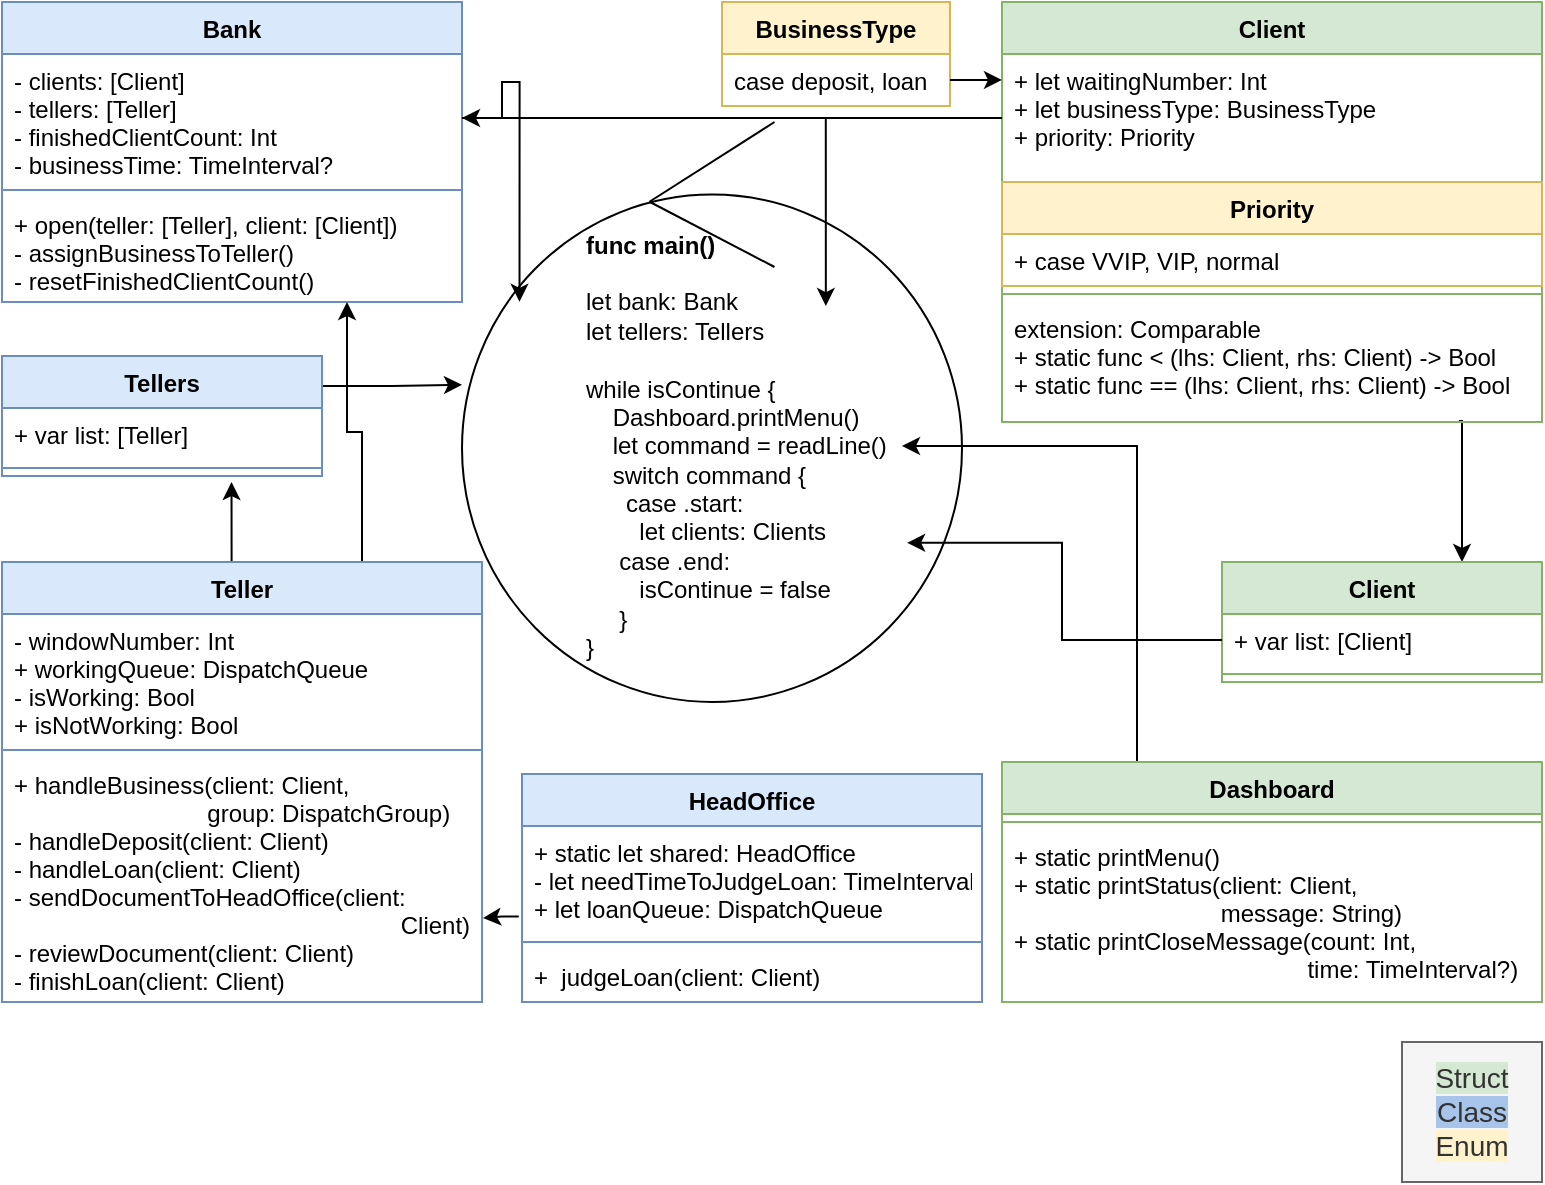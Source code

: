 <mxfile version="14.6.9" type="github">
  <diagram id="C71ZB-FBStdYzD7-oFUT" name="Page-1">
    <mxGraphModel dx="1073" dy="968" grid="1" gridSize="10" guides="1" tooltips="1" connect="1" arrows="1" fold="1" page="1" pageScale="1" pageWidth="827" pageHeight="1169" math="0" shadow="0">
      <root>
        <mxCell id="0" />
        <mxCell id="1" parent="0" />
        <mxCell id="WEW2qLLJQbQCpldPHpgs-2" value="" style="ellipse;shape=umlControl;whiteSpace=wrap;html=1;align=left;" vertex="1" parent="1">
          <mxGeometry x="240" y="340" width="250" height="290" as="geometry" />
        </mxCell>
        <mxCell id="WEW2qLLJQbQCpldPHpgs-3" value="&lt;b&gt;&lt;span&gt;func main()&lt;/span&gt;&lt;br&gt;&lt;/b&gt;&lt;br&gt;&lt;span&gt;let bank: Bank&lt;/span&gt;&lt;br&gt;&lt;span&gt;let tellers: Tellers&lt;/span&gt;&lt;br&gt;&lt;br&gt;&lt;span&gt;while isContinue {&lt;/span&gt;&lt;br&gt;&lt;span&gt;&amp;nbsp; &amp;nbsp; Dashboard.printMenu()&lt;/span&gt;&lt;br&gt;&lt;span&gt;&amp;nbsp; &amp;nbsp; let command = readLine()&lt;/span&gt;&lt;br&gt;&lt;span&gt;&amp;nbsp; &amp;nbsp; switch command {&lt;/span&gt;&lt;br&gt;&lt;span&gt;&amp;nbsp; &amp;nbsp; &amp;nbsp; case .start:&lt;/span&gt;&lt;br&gt;&lt;span&gt;&amp;nbsp; &amp;nbsp; &amp;nbsp; &amp;nbsp; let clients: Clients&lt;/span&gt;&lt;br&gt;&lt;span&gt;&amp;nbsp; &amp;nbsp; &amp;nbsp;case .end:&lt;/span&gt;&lt;br&gt;&lt;span&gt;&amp;nbsp; &amp;nbsp; &amp;nbsp; &amp;nbsp; isContinue = false&lt;/span&gt;&lt;br&gt;&lt;span&gt;&amp;nbsp; &amp;nbsp; &amp;nbsp;}&lt;/span&gt;&lt;br&gt;&lt;span&gt;}&lt;/span&gt;" style="text;html=1;strokeColor=none;fillColor=none;align=left;verticalAlign=middle;whiteSpace=wrap;rounded=0;" vertex="1" parent="1">
          <mxGeometry x="300" y="392" width="160" height="220" as="geometry" />
        </mxCell>
        <mxCell id="WEW2qLLJQbQCpldPHpgs-29" style="edgeStyle=orthogonalEdgeStyle;rounded=0;orthogonalLoop=1;jettySize=auto;html=1;exitX=0.25;exitY=0;exitDx=0;exitDy=0;entryX=1;entryY=0.5;entryDx=0;entryDy=0;" edge="1" parent="1" source="WEW2qLLJQbQCpldPHpgs-4" target="WEW2qLLJQbQCpldPHpgs-3">
          <mxGeometry relative="1" as="geometry" />
        </mxCell>
        <mxCell id="WEW2qLLJQbQCpldPHpgs-4" value="Dashboard" style="swimlane;fontStyle=1;align=center;verticalAlign=top;childLayout=stackLayout;horizontal=1;startSize=26;horizontalStack=0;resizeParent=1;resizeParentMax=0;resizeLast=0;collapsible=1;marginBottom=0;fillColor=#d5e8d4;strokeColor=#82b366;" vertex="1" parent="1">
          <mxGeometry x="510" y="660" width="270" height="120" as="geometry" />
        </mxCell>
        <mxCell id="WEW2qLLJQbQCpldPHpgs-6" value="" style="line;strokeWidth=1;fillColor=#d5e8d4;align=left;verticalAlign=middle;spacingTop=-1;spacingLeft=3;spacingRight=3;rotatable=0;labelPosition=right;points=[];portConstraint=eastwest;strokeColor=#82b366;" vertex="1" parent="WEW2qLLJQbQCpldPHpgs-4">
          <mxGeometry y="26" width="270" height="8" as="geometry" />
        </mxCell>
        <mxCell id="WEW2qLLJQbQCpldPHpgs-7" value="+ static printMenu()&#xa;+ static printStatus(client: Client,&#xa;                               message: String)&#xa;+ static printCloseMessage(count: Int,&#xa;                                            time: TimeInterval?)" style="text;strokeColor=none;fillColor=none;align=left;verticalAlign=top;spacingLeft=4;spacingRight=4;overflow=hidden;rotatable=0;points=[[0,0.5],[1,0.5]];portConstraint=eastwest;" vertex="1" parent="WEW2qLLJQbQCpldPHpgs-4">
          <mxGeometry y="34" width="270" height="86" as="geometry" />
        </mxCell>
        <mxCell id="WEW2qLLJQbQCpldPHpgs-9" value="Bank" style="swimlane;fontStyle=1;align=center;verticalAlign=top;childLayout=stackLayout;horizontal=1;startSize=26;horizontalStack=0;resizeParent=1;resizeParentMax=0;resizeLast=0;collapsible=1;marginBottom=0;fillColor=#dae8fc;strokeColor=#6c8ebf;" vertex="1" parent="1">
          <mxGeometry x="10" y="280" width="230" height="150" as="geometry" />
        </mxCell>
        <mxCell id="WEW2qLLJQbQCpldPHpgs-10" value="- clients: [Client]&#xa;- tellers: [Teller]&#xa;- finishedClientCount: Int&#xa;- businessTime: TimeInterval?" style="text;strokeColor=none;fillColor=none;align=left;verticalAlign=top;spacingLeft=4;spacingRight=4;overflow=hidden;rotatable=0;points=[[0,0.5],[1,0.5]];portConstraint=eastwest;" vertex="1" parent="WEW2qLLJQbQCpldPHpgs-9">
          <mxGeometry y="26" width="230" height="64" as="geometry" />
        </mxCell>
        <mxCell id="WEW2qLLJQbQCpldPHpgs-11" value="" style="line;strokeWidth=1;fillColor=#dae8fc;align=left;verticalAlign=middle;spacingTop=-1;spacingLeft=3;spacingRight=3;rotatable=0;labelPosition=right;points=[];portConstraint=eastwest;strokeColor=#6c8ebf;" vertex="1" parent="WEW2qLLJQbQCpldPHpgs-9">
          <mxGeometry y="90" width="230" height="8" as="geometry" />
        </mxCell>
        <mxCell id="WEW2qLLJQbQCpldPHpgs-12" value="+ open(teller: [Teller], client: [Client])&#xa;- assignBusinessToTeller()&#xa;- resetFinishedClientCount()" style="text;strokeColor=none;fillColor=none;align=left;verticalAlign=top;spacingLeft=4;spacingRight=4;overflow=hidden;rotatable=0;points=[[0,0.5],[1,0.5]];portConstraint=eastwest;" vertex="1" parent="WEW2qLLJQbQCpldPHpgs-9">
          <mxGeometry y="98" width="230" height="52" as="geometry" />
        </mxCell>
        <mxCell id="WEW2qLLJQbQCpldPHpgs-13" style="edgeStyle=orthogonalEdgeStyle;rounded=0;orthogonalLoop=1;jettySize=auto;html=1;entryX=0.115;entryY=0.31;entryDx=0;entryDy=0;entryPerimeter=0;" edge="1" parent="1" source="WEW2qLLJQbQCpldPHpgs-10" target="WEW2qLLJQbQCpldPHpgs-2">
          <mxGeometry relative="1" as="geometry" />
        </mxCell>
        <mxCell id="WEW2qLLJQbQCpldPHpgs-39" style="edgeStyle=orthogonalEdgeStyle;rounded=0;orthogonalLoop=1;jettySize=auto;html=1;exitX=0.846;exitY=0.991;exitDx=0;exitDy=0;entryX=0.75;entryY=0;entryDx=0;entryDy=0;exitPerimeter=0;" edge="1" parent="1" source="WEW2qLLJQbQCpldPHpgs-17" target="WEW2qLLJQbQCpldPHpgs-34">
          <mxGeometry relative="1" as="geometry">
            <Array as="points">
              <mxPoint x="740" y="490" />
            </Array>
          </mxGeometry>
        </mxCell>
        <mxCell id="WEW2qLLJQbQCpldPHpgs-14" value="Client" style="swimlane;fontStyle=1;align=center;verticalAlign=top;childLayout=stackLayout;horizontal=1;startSize=26;horizontalStack=0;resizeParent=1;resizeParentMax=0;resizeLast=0;collapsible=1;marginBottom=0;fillColor=#d5e8d4;strokeColor=#82b366;" vertex="1" parent="1">
          <mxGeometry x="510" y="280" width="270" height="210" as="geometry" />
        </mxCell>
        <mxCell id="WEW2qLLJQbQCpldPHpgs-15" value="+ let waitingNumber: Int&#xa;+ let businessType: BusinessType&#xa;+ priority: Priority" style="text;strokeColor=none;fillColor=none;align=left;verticalAlign=top;spacingLeft=4;spacingRight=4;overflow=hidden;rotatable=0;points=[[0,0.5],[1,0.5]];portConstraint=eastwest;" vertex="1" parent="WEW2qLLJQbQCpldPHpgs-14">
          <mxGeometry y="26" width="270" height="64" as="geometry" />
        </mxCell>
        <mxCell id="WEW2qLLJQbQCpldPHpgs-22" value="Priority" style="swimlane;fontStyle=1;childLayout=stackLayout;horizontal=1;startSize=26;fillColor=#fff2cc;horizontalStack=0;resizeParent=1;resizeParentMax=0;resizeLast=0;collapsible=1;marginBottom=0;align=center;strokeColor=#d6b656;" vertex="1" parent="WEW2qLLJQbQCpldPHpgs-14">
          <mxGeometry y="90" width="270" height="52" as="geometry" />
        </mxCell>
        <mxCell id="WEW2qLLJQbQCpldPHpgs-23" value="+ case VVIP, VIP, normal" style="text;strokeColor=none;fillColor=none;align=left;verticalAlign=top;spacingLeft=4;spacingRight=4;overflow=hidden;rotatable=0;points=[[0,0.5],[1,0.5]];portConstraint=eastwest;" vertex="1" parent="WEW2qLLJQbQCpldPHpgs-22">
          <mxGeometry y="26" width="270" height="26" as="geometry" />
        </mxCell>
        <mxCell id="WEW2qLLJQbQCpldPHpgs-16" value="" style="line;strokeWidth=1;fillColor=#d5e8d4;align=left;verticalAlign=middle;spacingTop=-1;spacingLeft=3;spacingRight=3;rotatable=0;labelPosition=right;points=[];portConstraint=eastwest;strokeColor=#82b366;" vertex="1" parent="WEW2qLLJQbQCpldPHpgs-14">
          <mxGeometry y="142" width="270" height="8" as="geometry" />
        </mxCell>
        <mxCell id="WEW2qLLJQbQCpldPHpgs-17" value="extension: Comparable&#xa;+ static func &lt; (lhs: Client, rhs: Client) -&gt; Bool&#xa;+ static func == (lhs: Client, rhs: Client) -&gt; Bool" style="text;strokeColor=none;fillColor=none;align=left;verticalAlign=top;spacingLeft=4;spacingRight=4;overflow=hidden;rotatable=0;points=[[0,0.5],[1,0.5]];portConstraint=eastwest;" vertex="1" parent="WEW2qLLJQbQCpldPHpgs-14">
          <mxGeometry y="150" width="270" height="60" as="geometry" />
        </mxCell>
        <mxCell id="WEW2qLLJQbQCpldPHpgs-26" style="edgeStyle=orthogonalEdgeStyle;rounded=0;orthogonalLoop=1;jettySize=auto;html=1;entryX=0.762;entryY=0.182;entryDx=0;entryDy=0;entryPerimeter=0;" edge="1" parent="1" source="WEW2qLLJQbQCpldPHpgs-15" target="WEW2qLLJQbQCpldPHpgs-3">
          <mxGeometry relative="1" as="geometry" />
        </mxCell>
        <mxCell id="WEW2qLLJQbQCpldPHpgs-28" style="edgeStyle=orthogonalEdgeStyle;rounded=0;orthogonalLoop=1;jettySize=auto;html=1;exitX=0;exitY=0.5;exitDx=0;exitDy=0;entryX=1;entryY=0.5;entryDx=0;entryDy=0;" edge="1" parent="1" source="WEW2qLLJQbQCpldPHpgs-15" target="WEW2qLLJQbQCpldPHpgs-10">
          <mxGeometry relative="1" as="geometry" />
        </mxCell>
        <mxCell id="WEW2qLLJQbQCpldPHpgs-40" style="edgeStyle=orthogonalEdgeStyle;rounded=0;orthogonalLoop=1;jettySize=auto;html=1;exitX=1;exitY=0.25;exitDx=0;exitDy=0;entryX=0;entryY=0.453;entryDx=0;entryDy=0;entryPerimeter=0;" edge="1" parent="1" source="WEW2qLLJQbQCpldPHpgs-30" target="WEW2qLLJQbQCpldPHpgs-2">
          <mxGeometry relative="1" as="geometry" />
        </mxCell>
        <mxCell id="WEW2qLLJQbQCpldPHpgs-30" value="Tellers" style="swimlane;fontStyle=1;align=center;verticalAlign=top;childLayout=stackLayout;horizontal=1;startSize=26;horizontalStack=0;resizeParent=1;resizeParentMax=0;resizeLast=0;collapsible=1;marginBottom=0;fillColor=#dae8fc;strokeColor=#6c8ebf;" vertex="1" parent="1">
          <mxGeometry x="10" y="457" width="160" height="60" as="geometry" />
        </mxCell>
        <mxCell id="WEW2qLLJQbQCpldPHpgs-31" value="+ var list: [Teller]" style="text;strokeColor=none;fillColor=none;align=left;verticalAlign=top;spacingLeft=4;spacingRight=4;overflow=hidden;rotatable=0;points=[[0,0.5],[1,0.5]];portConstraint=eastwest;" vertex="1" parent="WEW2qLLJQbQCpldPHpgs-30">
          <mxGeometry y="26" width="160" height="26" as="geometry" />
        </mxCell>
        <mxCell id="WEW2qLLJQbQCpldPHpgs-32" value="" style="line;strokeWidth=1;fillColor=#dae8fc;align=left;verticalAlign=middle;spacingTop=-1;spacingLeft=3;spacingRight=3;rotatable=0;labelPosition=right;points=[];portConstraint=eastwest;strokeColor=#6c8ebf;" vertex="1" parent="WEW2qLLJQbQCpldPHpgs-30">
          <mxGeometry y="52" width="160" height="8" as="geometry" />
        </mxCell>
        <mxCell id="WEW2qLLJQbQCpldPHpgs-34" value="Client" style="swimlane;fontStyle=1;align=center;verticalAlign=top;childLayout=stackLayout;horizontal=1;startSize=26;horizontalStack=0;resizeParent=1;resizeParentMax=0;resizeLast=0;collapsible=1;marginBottom=0;fillColor=#d5e8d4;strokeColor=#82b366;" vertex="1" parent="1">
          <mxGeometry x="620" y="560" width="160" height="60" as="geometry" />
        </mxCell>
        <mxCell id="WEW2qLLJQbQCpldPHpgs-35" value="+ var list: [Client]" style="text;strokeColor=none;fillColor=none;align=left;verticalAlign=top;spacingLeft=4;spacingRight=4;overflow=hidden;rotatable=0;points=[[0,0.5],[1,0.5]];portConstraint=eastwest;" vertex="1" parent="WEW2qLLJQbQCpldPHpgs-34">
          <mxGeometry y="26" width="160" height="26" as="geometry" />
        </mxCell>
        <mxCell id="WEW2qLLJQbQCpldPHpgs-36" value="" style="line;strokeWidth=1;fillColor=#d5e8d4;align=left;verticalAlign=middle;spacingTop=-1;spacingLeft=3;spacingRight=3;rotatable=0;labelPosition=right;points=[];portConstraint=eastwest;strokeColor=#82b366;" vertex="1" parent="WEW2qLLJQbQCpldPHpgs-34">
          <mxGeometry y="52" width="160" height="8" as="geometry" />
        </mxCell>
        <mxCell id="WEW2qLLJQbQCpldPHpgs-38" style="edgeStyle=orthogonalEdgeStyle;rounded=0;orthogonalLoop=1;jettySize=auto;html=1;entryX=1.016;entryY=0.72;entryDx=0;entryDy=0;entryPerimeter=0;" edge="1" parent="1" source="WEW2qLLJQbQCpldPHpgs-35" target="WEW2qLLJQbQCpldPHpgs-3">
          <mxGeometry relative="1" as="geometry" />
        </mxCell>
        <mxCell id="WEW2qLLJQbQCpldPHpgs-45" style="edgeStyle=orthogonalEdgeStyle;rounded=0;orthogonalLoop=1;jettySize=auto;html=1;exitX=0.75;exitY=0;exitDx=0;exitDy=0;entryX=0.75;entryY=1;entryDx=0;entryDy=0;" edge="1" parent="1" source="WEW2qLLJQbQCpldPHpgs-41" target="WEW2qLLJQbQCpldPHpgs-9">
          <mxGeometry relative="1" as="geometry" />
        </mxCell>
        <mxCell id="WEW2qLLJQbQCpldPHpgs-46" style="edgeStyle=orthogonalEdgeStyle;rounded=0;orthogonalLoop=1;jettySize=auto;html=1;exitX=0.5;exitY=0;exitDx=0;exitDy=0;" edge="1" parent="1" source="WEW2qLLJQbQCpldPHpgs-41">
          <mxGeometry relative="1" as="geometry">
            <mxPoint x="124.762" y="520" as="targetPoint" />
            <Array as="points">
              <mxPoint x="125" y="560" />
            </Array>
          </mxGeometry>
        </mxCell>
        <mxCell id="WEW2qLLJQbQCpldPHpgs-41" value="Teller" style="swimlane;fontStyle=1;align=center;verticalAlign=top;childLayout=stackLayout;horizontal=1;startSize=26;horizontalStack=0;resizeParent=1;resizeParentMax=0;resizeLast=0;collapsible=1;marginBottom=0;fillColor=#dae8fc;strokeColor=#6c8ebf;" vertex="1" parent="1">
          <mxGeometry x="10" y="560" width="240" height="220" as="geometry" />
        </mxCell>
        <mxCell id="WEW2qLLJQbQCpldPHpgs-42" value="- windowNumber: Int&#xa;+ workingQueue: DispatchQueue&#xa;- isWorking: Bool&#xa;+ isNotWorking: Bool" style="text;strokeColor=none;fillColor=none;align=left;verticalAlign=top;spacingLeft=4;spacingRight=4;overflow=hidden;rotatable=0;points=[[0,0.5],[1,0.5]];portConstraint=eastwest;" vertex="1" parent="WEW2qLLJQbQCpldPHpgs-41">
          <mxGeometry y="26" width="240" height="64" as="geometry" />
        </mxCell>
        <mxCell id="WEW2qLLJQbQCpldPHpgs-43" value="" style="line;strokeWidth=1;fillColor=#dae8fc;align=left;verticalAlign=middle;spacingTop=-1;spacingLeft=3;spacingRight=3;rotatable=0;labelPosition=right;points=[];portConstraint=eastwest;strokeColor=#6c8ebf;" vertex="1" parent="WEW2qLLJQbQCpldPHpgs-41">
          <mxGeometry y="90" width="240" height="8" as="geometry" />
        </mxCell>
        <mxCell id="WEW2qLLJQbQCpldPHpgs-44" value="+ handleBusiness(client: Client, &#xa;                             group: DispatchGroup)&#xa;- handleDeposit(client: Client)&#xa;- handleLoan(client: Client)&#xa;- sendDocumentToHeadOffice(client: &#xa;                                                          Client)&#xa;- reviewDocument(client: Client) &#xa;- finishLoan(client: Client)" style="text;strokeColor=none;fillColor=none;align=left;verticalAlign=top;spacingLeft=4;spacingRight=4;overflow=hidden;rotatable=0;points=[[0,0.5],[1,0.5]];portConstraint=eastwest;" vertex="1" parent="WEW2qLLJQbQCpldPHpgs-41">
          <mxGeometry y="98" width="240" height="122" as="geometry" />
        </mxCell>
        <mxCell id="WEW2qLLJQbQCpldPHpgs-47" value="HeadOffice" style="swimlane;fontStyle=1;align=center;verticalAlign=top;childLayout=stackLayout;horizontal=1;startSize=26;horizontalStack=0;resizeParent=1;resizeParentMax=0;resizeLast=0;collapsible=1;marginBottom=0;fillColor=#dae8fc;strokeColor=#6c8ebf;" vertex="1" parent="1">
          <mxGeometry x="270" y="666" width="230" height="114" as="geometry" />
        </mxCell>
        <mxCell id="WEW2qLLJQbQCpldPHpgs-48" value="+ static let shared: HeadOffice&#xa;- let needTimeToJudgeLoan: TimeInterval&#xa;+ let loanQueue: DispatchQueue" style="text;strokeColor=none;fillColor=none;align=left;verticalAlign=top;spacingLeft=4;spacingRight=4;overflow=hidden;rotatable=0;points=[[0,0.5],[1,0.5]];portConstraint=eastwest;" vertex="1" parent="WEW2qLLJQbQCpldPHpgs-47">
          <mxGeometry y="26" width="230" height="54" as="geometry" />
        </mxCell>
        <mxCell id="WEW2qLLJQbQCpldPHpgs-49" value="" style="line;strokeWidth=1;fillColor=#dae8fc;align=left;verticalAlign=middle;spacingTop=-1;spacingLeft=3;spacingRight=3;rotatable=0;labelPosition=right;points=[];portConstraint=eastwest;strokeColor=#6c8ebf;" vertex="1" parent="WEW2qLLJQbQCpldPHpgs-47">
          <mxGeometry y="80" width="230" height="8" as="geometry" />
        </mxCell>
        <mxCell id="WEW2qLLJQbQCpldPHpgs-50" value="+  judgeLoan(client: Client) " style="text;strokeColor=none;fillColor=none;align=left;verticalAlign=top;spacingLeft=4;spacingRight=4;overflow=hidden;rotatable=0;points=[[0,0.5],[1,0.5]];portConstraint=eastwest;" vertex="1" parent="WEW2qLLJQbQCpldPHpgs-47">
          <mxGeometry y="88" width="230" height="26" as="geometry" />
        </mxCell>
        <mxCell id="WEW2qLLJQbQCpldPHpgs-51" style="edgeStyle=orthogonalEdgeStyle;rounded=0;orthogonalLoop=1;jettySize=auto;html=1;entryX=1.002;entryY=0.656;entryDx=0;entryDy=0;entryPerimeter=0;exitX=-0.007;exitY=0.838;exitDx=0;exitDy=0;exitPerimeter=0;" edge="1" parent="1" source="WEW2qLLJQbQCpldPHpgs-48" target="WEW2qLLJQbQCpldPHpgs-44">
          <mxGeometry relative="1" as="geometry">
            <mxPoint x="260" y="738" as="sourcePoint" />
            <Array as="points">
              <mxPoint x="260" y="737" />
            </Array>
          </mxGeometry>
        </mxCell>
        <mxCell id="WEW2qLLJQbQCpldPHpgs-53" value="BusinessType" style="swimlane;fontStyle=1;childLayout=stackLayout;horizontal=1;startSize=26;fillColor=#fff2cc;horizontalStack=0;resizeParent=1;resizeParentMax=0;resizeLast=0;collapsible=1;marginBottom=0;align=center;strokeColor=#d6b656;" vertex="1" parent="1">
          <mxGeometry x="370" y="280" width="114" height="52" as="geometry" />
        </mxCell>
        <mxCell id="WEW2qLLJQbQCpldPHpgs-54" value="case deposit, loan" style="text;strokeColor=none;fillColor=none;align=left;verticalAlign=top;spacingLeft=4;spacingRight=4;overflow=hidden;rotatable=0;points=[[0,0.5],[1,0.5]];portConstraint=eastwest;" vertex="1" parent="WEW2qLLJQbQCpldPHpgs-53">
          <mxGeometry y="26" width="114" height="26" as="geometry" />
        </mxCell>
        <mxCell id="WEW2qLLJQbQCpldPHpgs-60" style="edgeStyle=orthogonalEdgeStyle;rounded=0;orthogonalLoop=1;jettySize=auto;html=1;exitX=1;exitY=0.5;exitDx=0;exitDy=0;entryX=0;entryY=0.203;entryDx=0;entryDy=0;entryPerimeter=0;" edge="1" parent="1" source="WEW2qLLJQbQCpldPHpgs-54" target="WEW2qLLJQbQCpldPHpgs-15">
          <mxGeometry relative="1" as="geometry" />
        </mxCell>
        <mxCell id="WEW2qLLJQbQCpldPHpgs-61" value="&lt;span style=&quot;background-color: rgb(213, 232, 212); font-size: 14px;&quot;&gt;Struct&lt;/span&gt;&lt;br style=&quot;font-size: 14px;&quot;&gt;&lt;span style=&quot;background-color: rgb(169, 196, 235); font-size: 14px;&quot;&gt;Class&lt;br style=&quot;font-size: 14px;&quot;&gt;&lt;/span&gt;&lt;span style=&quot;background-color: rgb(255, 242, 204); font-size: 14px;&quot;&gt;Enum&lt;/span&gt;" style="text;html=1;strokeColor=#666666;fillColor=#f5f5f5;align=center;verticalAlign=middle;whiteSpace=wrap;rounded=0;spacingTop=0;fontSize=14;fontColor=#333333;" vertex="1" parent="1">
          <mxGeometry x="710" y="800" width="70" height="70" as="geometry" />
        </mxCell>
      </root>
    </mxGraphModel>
  </diagram>
</mxfile>
